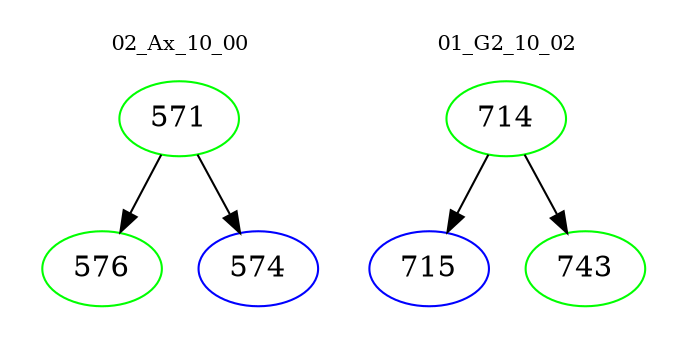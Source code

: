 digraph{
subgraph cluster_0 {
color = white
label = "02_Ax_10_00";
fontsize=10;
T0_571 [label="571", color="green"]
T0_571 -> T0_576 [color="black"]
T0_576 [label="576", color="green"]
T0_571 -> T0_574 [color="black"]
T0_574 [label="574", color="blue"]
}
subgraph cluster_1 {
color = white
label = "01_G2_10_02";
fontsize=10;
T1_714 [label="714", color="green"]
T1_714 -> T1_715 [color="black"]
T1_715 [label="715", color="blue"]
T1_714 -> T1_743 [color="black"]
T1_743 [label="743", color="green"]
}
}
